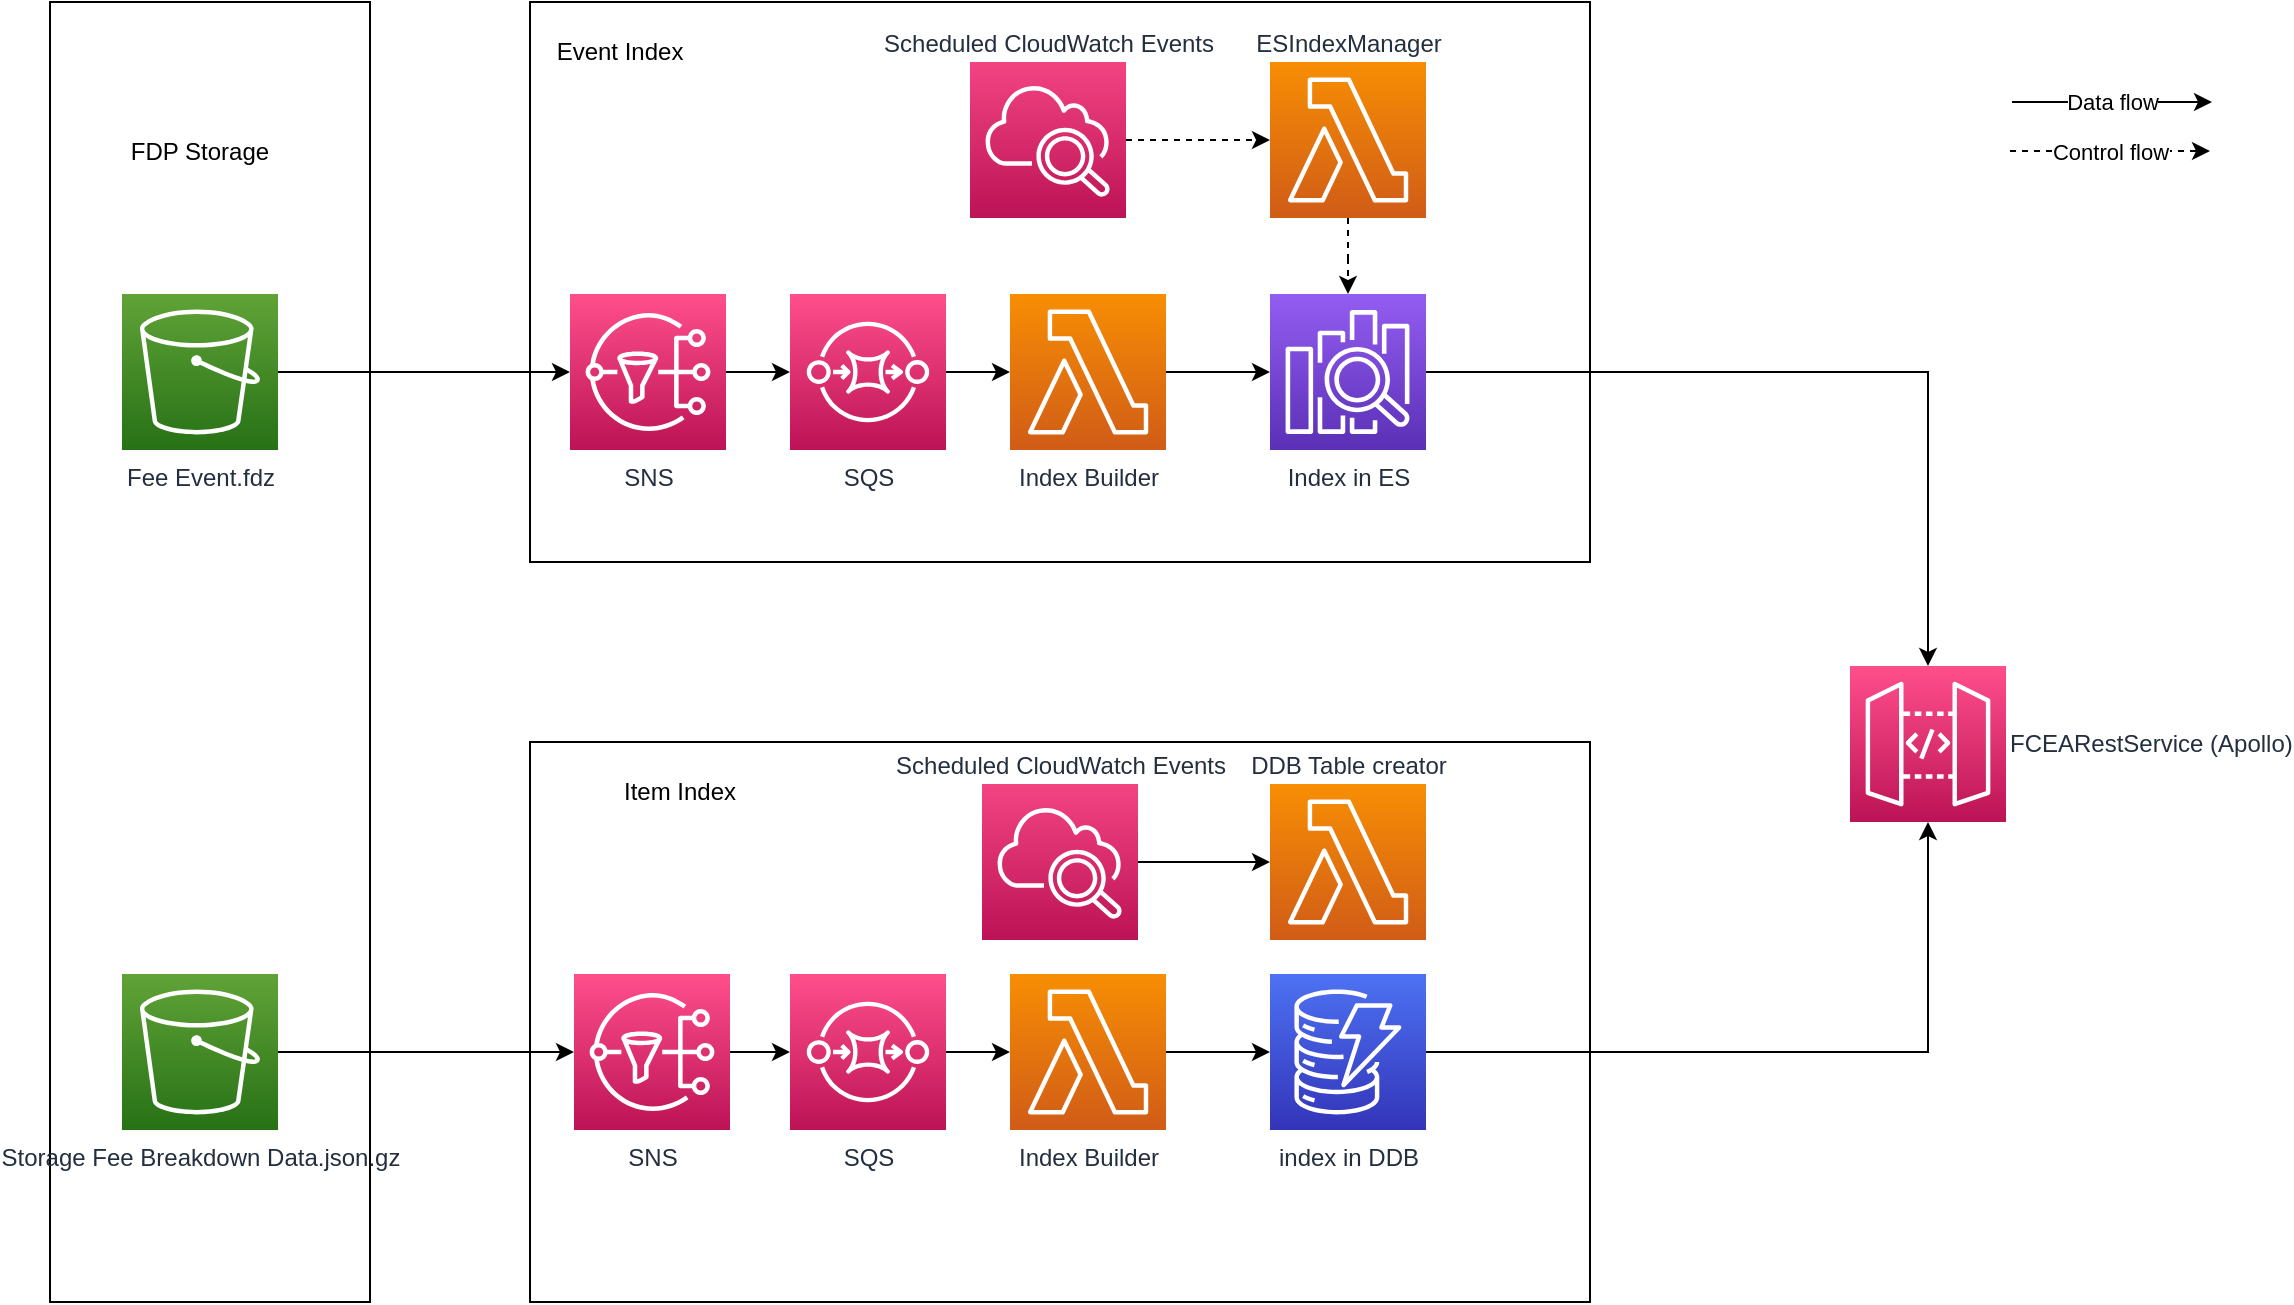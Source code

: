 <mxfile version="20.0.3" type="github"><diagram id="UnpPWpCCMpY3kTgUmqGS" name="Page-1"><mxGraphModel dx="2365" dy="1244" grid="1" gridSize="10" guides="1" tooltips="1" connect="1" arrows="1" fold="1" page="1" pageScale="1" pageWidth="850" pageHeight="1100" math="0" shadow="0"><root><mxCell id="0"/><mxCell id="1" parent="0"/><mxCell id="AmY7bIzJTpSbqmhme9mH-7" value="" style="rounded=0;whiteSpace=wrap;html=1;" parent="1" vertex="1"><mxGeometry x="310" y="120" width="530" height="280" as="geometry"/></mxCell><mxCell id="AmY7bIzJTpSbqmhme9mH-2" value="" style="rounded=0;whiteSpace=wrap;html=1;" parent="1" vertex="1"><mxGeometry x="70" y="120" width="160" height="650" as="geometry"/></mxCell><mxCell id="QIy0ohrYfexTOv1PRQQZ-4" style="edgeStyle=orthogonalEdgeStyle;rounded=0;orthogonalLoop=1;jettySize=auto;html=1;" edge="1" parent="1" source="AmY7bIzJTpSbqmhme9mH-3" target="QIy0ohrYfexTOv1PRQQZ-1"><mxGeometry relative="1" as="geometry"/></mxCell><mxCell id="AmY7bIzJTpSbqmhme9mH-3" value="Fee Event.fdz" style="sketch=0;points=[[0,0,0],[0.25,0,0],[0.5,0,0],[0.75,0,0],[1,0,0],[0,1,0],[0.25,1,0],[0.5,1,0],[0.75,1,0],[1,1,0],[0,0.25,0],[0,0.5,0],[0,0.75,0],[1,0.25,0],[1,0.5,0],[1,0.75,0]];outlineConnect=0;fontColor=#232F3E;gradientColor=#60A337;gradientDirection=north;fillColor=#277116;strokeColor=#ffffff;dashed=0;verticalLabelPosition=bottom;verticalAlign=top;align=center;html=1;fontSize=12;fontStyle=0;aspect=fixed;shape=mxgraph.aws4.resourceIcon;resIcon=mxgraph.aws4.s3;" parent="1" vertex="1"><mxGeometry x="106" y="266" width="78" height="78" as="geometry"/></mxCell><mxCell id="AmY7bIzJTpSbqmhme9mH-4" value="FDP Storage" style="text;html=1;strokeColor=none;fillColor=none;align=center;verticalAlign=middle;whiteSpace=wrap;rounded=0;" parent="1" vertex="1"><mxGeometry x="90" y="180" width="110" height="30" as="geometry"/></mxCell><mxCell id="AmY7bIzJTpSbqmhme9mH-5" value="Storage Fee Breakdown Data.json.gz" style="sketch=0;points=[[0,0,0],[0.25,0,0],[0.5,0,0],[0.75,0,0],[1,0,0],[0,1,0],[0.25,1,0],[0.5,1,0],[0.75,1,0],[1,1,0],[0,0.25,0],[0,0.5,0],[0,0.75,0],[1,0.25,0],[1,0.5,0],[1,0.75,0]];outlineConnect=0;fontColor=#232F3E;gradientColor=#60A337;gradientDirection=north;fillColor=#277116;strokeColor=#ffffff;dashed=0;verticalLabelPosition=bottom;verticalAlign=top;align=center;html=1;fontSize=12;fontStyle=0;aspect=fixed;shape=mxgraph.aws4.resourceIcon;resIcon=mxgraph.aws4.s3;" parent="1" vertex="1"><mxGeometry x="106" y="606" width="78" height="78" as="geometry"/></mxCell><mxCell id="AmY7bIzJTpSbqmhme9mH-82" style="edgeStyle=orthogonalEdgeStyle;rounded=0;orthogonalLoop=1;jettySize=auto;html=1;entryX=0.5;entryY=0;entryDx=0;entryDy=0;entryPerimeter=0;" parent="1" source="AmY7bIzJTpSbqmhme9mH-8" target="QIy0ohrYfexTOv1PRQQZ-12" edge="1"><mxGeometry relative="1" as="geometry"><mxPoint x="810" y="305" as="targetPoint"/></mxGeometry></mxCell><mxCell id="AmY7bIzJTpSbqmhme9mH-8" value="Index in ES" style="sketch=0;points=[[0,0,0],[0.25,0,0],[0.5,0,0],[0.75,0,0],[1,0,0],[0,1,0],[0.25,1,0],[0.5,1,0],[0.75,1,0],[1,1,0],[0,0.25,0],[0,0.5,0],[0,0.75,0],[1,0.25,0],[1,0.5,0],[1,0.75,0]];outlineConnect=0;fontColor=#232F3E;gradientColor=#945DF2;gradientDirection=north;fillColor=#5A30B5;strokeColor=#ffffff;dashed=0;verticalLabelPosition=bottom;verticalAlign=top;align=center;html=1;fontSize=12;fontStyle=0;aspect=fixed;shape=mxgraph.aws4.resourceIcon;resIcon=mxgraph.aws4.elasticsearch_service;" parent="1" vertex="1"><mxGeometry x="680" y="266" width="78" height="78" as="geometry"/></mxCell><mxCell id="AmY7bIzJTpSbqmhme9mH-48" value="" style="rounded=0;whiteSpace=wrap;html=1;" parent="1" vertex="1"><mxGeometry x="310" y="490" width="530" height="280" as="geometry"/></mxCell><mxCell id="AmY7bIzJTpSbqmhme9mH-94" value="Event Index" style="text;html=1;strokeColor=none;fillColor=none;align=center;verticalAlign=middle;whiteSpace=wrap;rounded=0;" parent="1" vertex="1"><mxGeometry x="300" y="130" width="110" height="30" as="geometry"/></mxCell><mxCell id="AmY7bIzJTpSbqmhme9mH-95" value="Item Index" style="text;html=1;strokeColor=none;fillColor=none;align=center;verticalAlign=middle;whiteSpace=wrap;rounded=0;" parent="1" vertex="1"><mxGeometry x="330" y="500" width="110" height="30" as="geometry"/></mxCell><mxCell id="AmY7bIzJTpSbqmhme9mH-97" value="Data flow" style="endArrow=classic;html=1;rounded=0;" parent="1" edge="1"><mxGeometry width="50" height="50" relative="1" as="geometry"><mxPoint x="1051" y="170" as="sourcePoint"/><mxPoint x="1151" y="170" as="targetPoint"/></mxGeometry></mxCell><mxCell id="AmY7bIzJTpSbqmhme9mH-101" value="Control flow" style="endArrow=classic;html=1;rounded=0;dashed=1;" parent="1" edge="1"><mxGeometry width="50" height="50" relative="1" as="geometry"><mxPoint x="1050" y="194.5" as="sourcePoint"/><mxPoint x="1150" y="194.5" as="targetPoint"/></mxGeometry></mxCell><mxCell id="QIy0ohrYfexTOv1PRQQZ-3" style="edgeStyle=orthogonalEdgeStyle;rounded=0;orthogonalLoop=1;jettySize=auto;html=1;" edge="1" parent="1" source="QIy0ohrYfexTOv1PRQQZ-1" target="QIy0ohrYfexTOv1PRQQZ-2"><mxGeometry relative="1" as="geometry"/></mxCell><mxCell id="QIy0ohrYfexTOv1PRQQZ-1" value="SNS" style="sketch=0;points=[[0,0,0],[0.25,0,0],[0.5,0,0],[0.75,0,0],[1,0,0],[0,1,0],[0.25,1,0],[0.5,1,0],[0.75,1,0],[1,1,0],[0,0.25,0],[0,0.5,0],[0,0.75,0],[1,0.25,0],[1,0.5,0],[1,0.75,0]];outlineConnect=0;fontColor=#232F3E;gradientColor=#FF4F8B;gradientDirection=north;fillColor=#BC1356;strokeColor=#ffffff;dashed=0;verticalLabelPosition=bottom;verticalAlign=top;align=center;html=1;fontSize=12;fontStyle=0;aspect=fixed;shape=mxgraph.aws4.resourceIcon;resIcon=mxgraph.aws4.sns;" vertex="1" parent="1"><mxGeometry x="330" y="266" width="78" height="78" as="geometry"/></mxCell><mxCell id="QIy0ohrYfexTOv1PRQQZ-6" value="" style="edgeStyle=orthogonalEdgeStyle;rounded=0;orthogonalLoop=1;jettySize=auto;html=1;" edge="1" parent="1" source="QIy0ohrYfexTOv1PRQQZ-2" target="QIy0ohrYfexTOv1PRQQZ-5"><mxGeometry relative="1" as="geometry"/></mxCell><mxCell id="QIy0ohrYfexTOv1PRQQZ-2" value="SQS" style="sketch=0;points=[[0,0,0],[0.25,0,0],[0.5,0,0],[0.75,0,0],[1,0,0],[0,1,0],[0.25,1,0],[0.5,1,0],[0.75,1,0],[1,1,0],[0,0.25,0],[0,0.5,0],[0,0.75,0],[1,0.25,0],[1,0.5,0],[1,0.75,0]];outlineConnect=0;fontColor=#232F3E;gradientColor=#FF4F8B;gradientDirection=north;fillColor=#BC1356;strokeColor=#ffffff;dashed=0;verticalLabelPosition=bottom;verticalAlign=top;align=center;html=1;fontSize=12;fontStyle=0;aspect=fixed;shape=mxgraph.aws4.resourceIcon;resIcon=mxgraph.aws4.sqs;" vertex="1" parent="1"><mxGeometry x="440" y="266" width="78" height="78" as="geometry"/></mxCell><mxCell id="QIy0ohrYfexTOv1PRQQZ-7" value="" style="edgeStyle=orthogonalEdgeStyle;rounded=0;orthogonalLoop=1;jettySize=auto;html=1;" edge="1" parent="1" source="QIy0ohrYfexTOv1PRQQZ-5" target="AmY7bIzJTpSbqmhme9mH-8"><mxGeometry relative="1" as="geometry"/></mxCell><mxCell id="QIy0ohrYfexTOv1PRQQZ-5" value="Index Builder" style="sketch=0;points=[[0,0,0],[0.25,0,0],[0.5,0,0],[0.75,0,0],[1,0,0],[0,1,0],[0.25,1,0],[0.5,1,0],[0.75,1,0],[1,1,0],[0,0.25,0],[0,0.5,0],[0,0.75,0],[1,0.25,0],[1,0.5,0],[1,0.75,0]];outlineConnect=0;fontColor=#232F3E;gradientColor=#F78E04;gradientDirection=north;fillColor=#D05C17;strokeColor=#ffffff;dashed=0;verticalLabelPosition=bottom;verticalAlign=top;align=center;html=1;fontSize=12;fontStyle=0;aspect=fixed;shape=mxgraph.aws4.resourceIcon;resIcon=mxgraph.aws4.lambda;" vertex="1" parent="1"><mxGeometry x="550" y="266" width="78" height="78" as="geometry"/></mxCell><mxCell id="QIy0ohrYfexTOv1PRQQZ-9" style="edgeStyle=orthogonalEdgeStyle;rounded=0;orthogonalLoop=1;jettySize=auto;html=1;dashed=1;" edge="1" parent="1" source="QIy0ohrYfexTOv1PRQQZ-8" target="AmY7bIzJTpSbqmhme9mH-8"><mxGeometry relative="1" as="geometry"/></mxCell><mxCell id="QIy0ohrYfexTOv1PRQQZ-8" value="ESIndexManager" style="sketch=0;points=[[0,0,0],[0.25,0,0],[0.5,0,0],[0.75,0,0],[1,0,0],[0,1,0],[0.25,1,0],[0.5,1,0],[0.75,1,0],[1,1,0],[0,0.25,0],[0,0.5,0],[0,0.75,0],[1,0.25,0],[1,0.5,0],[1,0.75,0]];outlineConnect=0;fontColor=#232F3E;gradientColor=#F78E04;gradientDirection=north;fillColor=#D05C17;strokeColor=#ffffff;dashed=0;verticalLabelPosition=top;verticalAlign=bottom;align=center;html=1;fontSize=12;fontStyle=0;aspect=fixed;shape=mxgraph.aws4.resourceIcon;resIcon=mxgraph.aws4.lambda;labelPosition=center;" vertex="1" parent="1"><mxGeometry x="680" y="150" width="78" height="78" as="geometry"/></mxCell><mxCell id="QIy0ohrYfexTOv1PRQQZ-11" style="edgeStyle=orthogonalEdgeStyle;rounded=0;orthogonalLoop=1;jettySize=auto;html=1;dashed=1;" edge="1" parent="1" source="QIy0ohrYfexTOv1PRQQZ-10" target="QIy0ohrYfexTOv1PRQQZ-8"><mxGeometry relative="1" as="geometry"/></mxCell><mxCell id="QIy0ohrYfexTOv1PRQQZ-10" value="Scheduled CloudWatch Events" style="sketch=0;points=[[0,0,0],[0.25,0,0],[0.5,0,0],[0.75,0,0],[1,0,0],[0,1,0],[0.25,1,0],[0.5,1,0],[0.75,1,0],[1,1,0],[0,0.25,0],[0,0.5,0],[0,0.75,0],[1,0.25,0],[1,0.5,0],[1,0.75,0]];points=[[0,0,0],[0.25,0,0],[0.5,0,0],[0.75,0,0],[1,0,0],[0,1,0],[0.25,1,0],[0.5,1,0],[0.75,1,0],[1,1,0],[0,0.25,0],[0,0.5,0],[0,0.75,0],[1,0.25,0],[1,0.5,0],[1,0.75,0]];outlineConnect=0;fontColor=#232F3E;gradientColor=#F34482;gradientDirection=north;fillColor=#BC1356;strokeColor=#ffffff;dashed=0;verticalLabelPosition=top;verticalAlign=bottom;align=center;html=1;fontSize=12;fontStyle=0;aspect=fixed;shape=mxgraph.aws4.resourceIcon;resIcon=mxgraph.aws4.cloudwatch_2;labelPosition=center;" vertex="1" parent="1"><mxGeometry x="530" y="150" width="78" height="78" as="geometry"/></mxCell><mxCell id="QIy0ohrYfexTOv1PRQQZ-12" value="FCEARestService (Apollo)" style="sketch=0;points=[[0,0,0],[0.25,0,0],[0.5,0,0],[0.75,0,0],[1,0,0],[0,1,0],[0.25,1,0],[0.5,1,0],[0.75,1,0],[1,1,0],[0,0.25,0],[0,0.5,0],[0,0.75,0],[1,0.25,0],[1,0.5,0],[1,0.75,0]];outlineConnect=0;fontColor=#232F3E;gradientColor=#FF4F8B;gradientDirection=north;fillColor=#BC1356;strokeColor=#ffffff;dashed=0;verticalLabelPosition=middle;verticalAlign=middle;align=left;html=1;fontSize=12;fontStyle=0;aspect=fixed;shape=mxgraph.aws4.resourceIcon;resIcon=mxgraph.aws4.api_gateway;labelPosition=right;" vertex="1" parent="1"><mxGeometry x="970" y="452" width="78" height="78" as="geometry"/></mxCell><mxCell id="QIy0ohrYfexTOv1PRQQZ-27" style="edgeStyle=orthogonalEdgeStyle;rounded=0;orthogonalLoop=1;jettySize=auto;html=1;entryX=0.5;entryY=1;entryDx=0;entryDy=0;entryPerimeter=0;" edge="1" parent="1" source="QIy0ohrYfexTOv1PRQQZ-14" target="QIy0ohrYfexTOv1PRQQZ-12"><mxGeometry relative="1" as="geometry"/></mxCell><mxCell id="QIy0ohrYfexTOv1PRQQZ-14" value="index in DDB" style="sketch=0;points=[[0,0,0],[0.25,0,0],[0.5,0,0],[0.75,0,0],[1,0,0],[0,1,0],[0.25,1,0],[0.5,1,0],[0.75,1,0],[1,1,0],[0,0.25,0],[0,0.5,0],[0,0.75,0],[1,0.25,0],[1,0.5,0],[1,0.75,0]];outlineConnect=0;fontColor=#232F3E;gradientColor=#4D72F3;gradientDirection=north;fillColor=#3334B9;strokeColor=#ffffff;dashed=0;verticalLabelPosition=bottom;verticalAlign=top;align=center;html=1;fontSize=12;fontStyle=0;aspect=fixed;shape=mxgraph.aws4.resourceIcon;resIcon=mxgraph.aws4.dynamodb;" vertex="1" parent="1"><mxGeometry x="680" y="606" width="78" height="78" as="geometry"/></mxCell><mxCell id="QIy0ohrYfexTOv1PRQQZ-23" value="" style="edgeStyle=orthogonalEdgeStyle;rounded=0;orthogonalLoop=1;jettySize=auto;html=1;" edge="1" parent="1" source="QIy0ohrYfexTOv1PRQQZ-15" target="QIy0ohrYfexTOv1PRQQZ-16"><mxGeometry relative="1" as="geometry"/></mxCell><mxCell id="QIy0ohrYfexTOv1PRQQZ-15" value="SNS" style="sketch=0;points=[[0,0,0],[0.25,0,0],[0.5,0,0],[0.75,0,0],[1,0,0],[0,1,0],[0.25,1,0],[0.5,1,0],[0.75,1,0],[1,1,0],[0,0.25,0],[0,0.5,0],[0,0.75,0],[1,0.25,0],[1,0.5,0],[1,0.75,0]];outlineConnect=0;fontColor=#232F3E;gradientColor=#FF4F8B;gradientDirection=north;fillColor=#BC1356;strokeColor=#ffffff;dashed=0;verticalLabelPosition=bottom;verticalAlign=top;align=center;html=1;fontSize=12;fontStyle=0;aspect=fixed;shape=mxgraph.aws4.resourceIcon;resIcon=mxgraph.aws4.sns;" vertex="1" parent="1"><mxGeometry x="332" y="606" width="78" height="78" as="geometry"/></mxCell><mxCell id="QIy0ohrYfexTOv1PRQQZ-24" style="edgeStyle=orthogonalEdgeStyle;rounded=0;orthogonalLoop=1;jettySize=auto;html=1;entryX=0;entryY=0.5;entryDx=0;entryDy=0;entryPerimeter=0;" edge="1" parent="1" source="QIy0ohrYfexTOv1PRQQZ-16" target="QIy0ohrYfexTOv1PRQQZ-17"><mxGeometry relative="1" as="geometry"/></mxCell><mxCell id="QIy0ohrYfexTOv1PRQQZ-16" value="SQS" style="sketch=0;points=[[0,0,0],[0.25,0,0],[0.5,0,0],[0.75,0,0],[1,0,0],[0,1,0],[0.25,1,0],[0.5,1,0],[0.75,1,0],[1,1,0],[0,0.25,0],[0,0.5,0],[0,0.75,0],[1,0.25,0],[1,0.5,0],[1,0.75,0]];outlineConnect=0;fontColor=#232F3E;gradientColor=#FF4F8B;gradientDirection=north;fillColor=#BC1356;strokeColor=#ffffff;dashed=0;verticalLabelPosition=bottom;verticalAlign=top;align=center;html=1;fontSize=12;fontStyle=0;aspect=fixed;shape=mxgraph.aws4.resourceIcon;resIcon=mxgraph.aws4.sqs;" vertex="1" parent="1"><mxGeometry x="440" y="606" width="78" height="78" as="geometry"/></mxCell><mxCell id="QIy0ohrYfexTOv1PRQQZ-25" style="edgeStyle=orthogonalEdgeStyle;rounded=0;orthogonalLoop=1;jettySize=auto;html=1;" edge="1" parent="1" source="QIy0ohrYfexTOv1PRQQZ-17" target="QIy0ohrYfexTOv1PRQQZ-14"><mxGeometry relative="1" as="geometry"/></mxCell><mxCell id="QIy0ohrYfexTOv1PRQQZ-17" value="Index Builder" style="sketch=0;points=[[0,0,0],[0.25,0,0],[0.5,0,0],[0.75,0,0],[1,0,0],[0,1,0],[0.25,1,0],[0.5,1,0],[0.75,1,0],[1,1,0],[0,0.25,0],[0,0.5,0],[0,0.75,0],[1,0.25,0],[1,0.5,0],[1,0.75,0]];outlineConnect=0;fontColor=#232F3E;gradientColor=#F78E04;gradientDirection=north;fillColor=#D05C17;strokeColor=#ffffff;dashed=0;verticalLabelPosition=bottom;verticalAlign=top;align=center;html=1;fontSize=12;fontStyle=0;aspect=fixed;shape=mxgraph.aws4.resourceIcon;resIcon=mxgraph.aws4.lambda;" vertex="1" parent="1"><mxGeometry x="550" y="606" width="78" height="78" as="geometry"/></mxCell><mxCell id="QIy0ohrYfexTOv1PRQQZ-18" value="DDB Table creator" style="sketch=0;points=[[0,0,0],[0.25,0,0],[0.5,0,0],[0.75,0,0],[1,0,0],[0,1,0],[0.25,1,0],[0.5,1,0],[0.75,1,0],[1,1,0],[0,0.25,0],[0,0.5,0],[0,0.75,0],[1,0.25,0],[1,0.5,0],[1,0.75,0]];outlineConnect=0;fontColor=#232F3E;gradientColor=#F78E04;gradientDirection=north;fillColor=#D05C17;strokeColor=#ffffff;dashed=0;verticalLabelPosition=top;verticalAlign=bottom;align=center;html=1;fontSize=12;fontStyle=0;aspect=fixed;shape=mxgraph.aws4.resourceIcon;resIcon=mxgraph.aws4.lambda;labelPosition=center;" vertex="1" parent="1"><mxGeometry x="680" y="511" width="78" height="78" as="geometry"/></mxCell><mxCell id="QIy0ohrYfexTOv1PRQQZ-26" style="edgeStyle=orthogonalEdgeStyle;rounded=0;orthogonalLoop=1;jettySize=auto;html=1;entryX=0;entryY=0.5;entryDx=0;entryDy=0;entryPerimeter=0;" edge="1" parent="1" source="QIy0ohrYfexTOv1PRQQZ-19" target="QIy0ohrYfexTOv1PRQQZ-18"><mxGeometry relative="1" as="geometry"/></mxCell><mxCell id="QIy0ohrYfexTOv1PRQQZ-19" value="Scheduled CloudWatch Events" style="sketch=0;points=[[0,0,0],[0.25,0,0],[0.5,0,0],[0.75,0,0],[1,0,0],[0,1,0],[0.25,1,0],[0.5,1,0],[0.75,1,0],[1,1,0],[0,0.25,0],[0,0.5,0],[0,0.75,0],[1,0.25,0],[1,0.5,0],[1,0.75,0]];points=[[0,0,0],[0.25,0,0],[0.5,0,0],[0.75,0,0],[1,0,0],[0,1,0],[0.25,1,0],[0.5,1,0],[0.75,1,0],[1,1,0],[0,0.25,0],[0,0.5,0],[0,0.75,0],[1,0.25,0],[1,0.5,0],[1,0.75,0]];outlineConnect=0;fontColor=#232F3E;gradientColor=#F34482;gradientDirection=north;fillColor=#BC1356;strokeColor=#ffffff;dashed=0;verticalLabelPosition=top;verticalAlign=bottom;align=center;html=1;fontSize=12;fontStyle=0;aspect=fixed;shape=mxgraph.aws4.resourceIcon;resIcon=mxgraph.aws4.cloudwatch_2;labelPosition=center;" vertex="1" parent="1"><mxGeometry x="536" y="511" width="78" height="78" as="geometry"/></mxCell><mxCell id="AmY7bIzJTpSbqmhme9mH-77" style="edgeStyle=orthogonalEdgeStyle;rounded=0;orthogonalLoop=1;jettySize=auto;html=1;entryX=0;entryY=0.5;entryDx=0;entryDy=0;entryPerimeter=0;" parent="1" source="AmY7bIzJTpSbqmhme9mH-5" target="QIy0ohrYfexTOv1PRQQZ-15" edge="1"><mxGeometry relative="1" as="geometry"/></mxCell></root></mxGraphModel></diagram></mxfile>